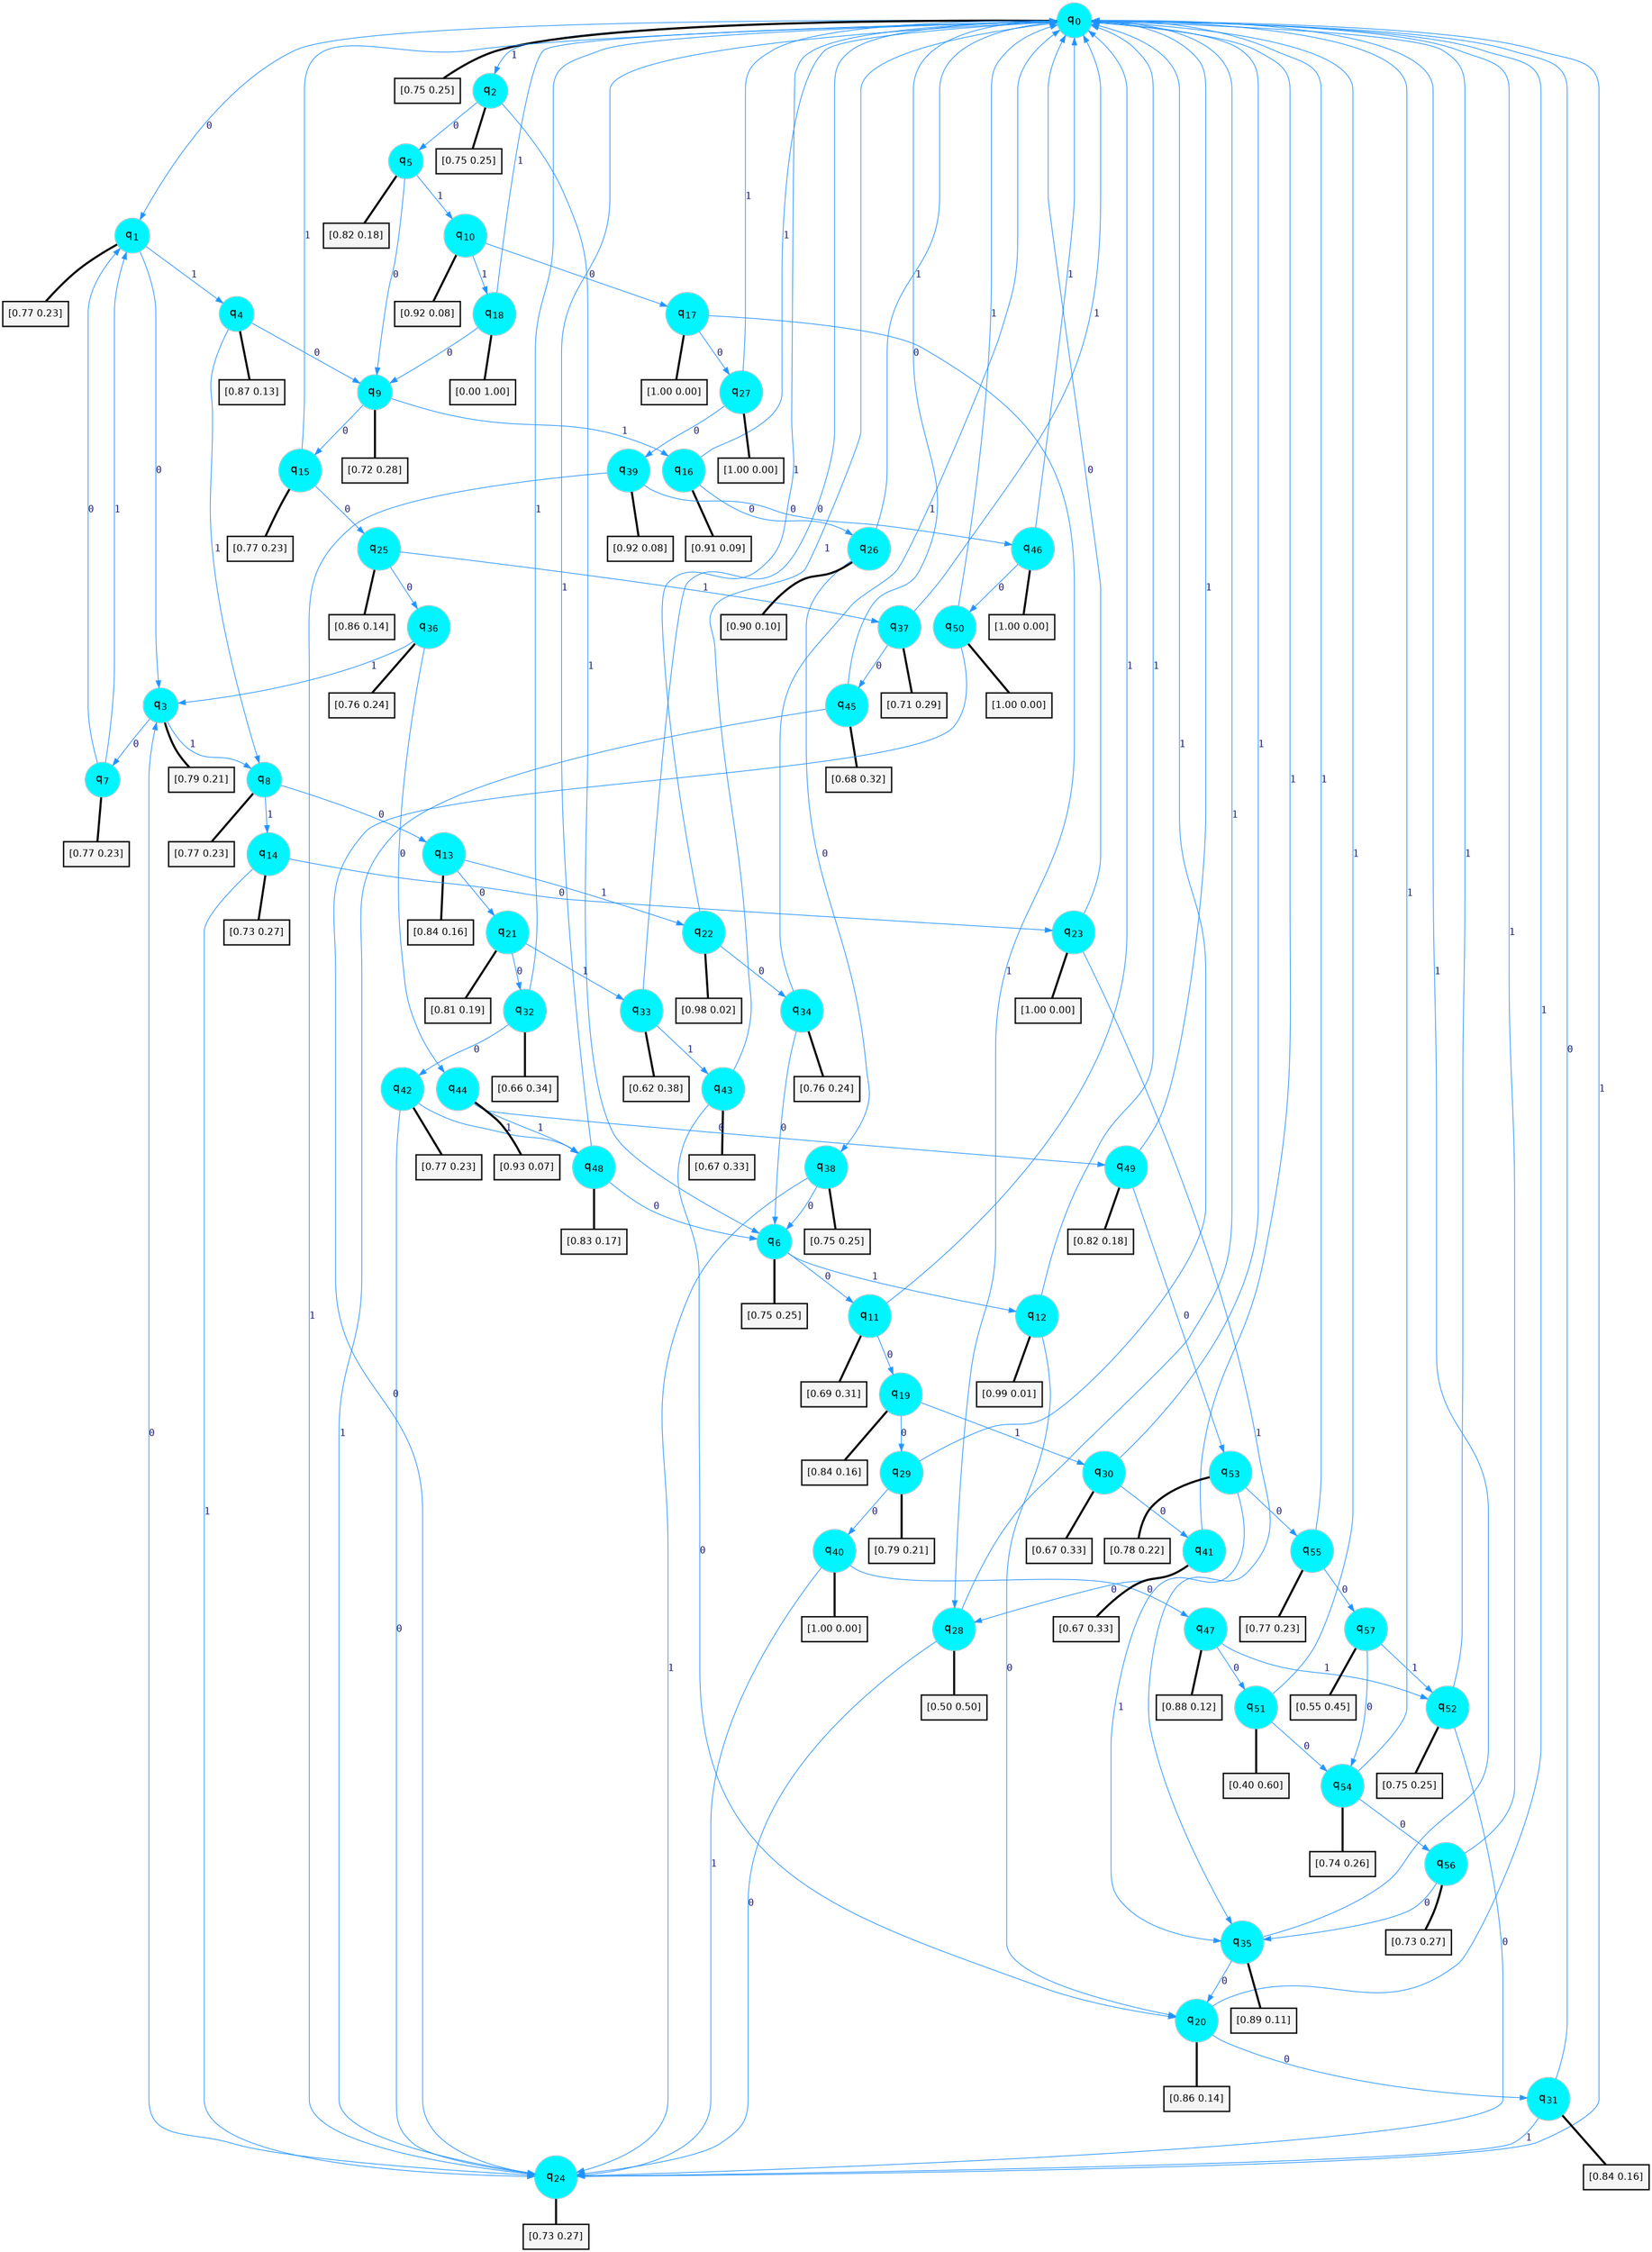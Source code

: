 digraph G {
graph [
bgcolor=transparent, dpi=300, rankdir=TD, size="40,25"];
node [
color=gray, fillcolor=turquoise1, fontcolor=black, fontname=Helvetica, fontsize=16, fontweight=bold, shape=circle, style=filled];
edge [
arrowsize=1, color=dodgerblue1, fontcolor=midnightblue, fontname=courier, fontweight=bold, penwidth=1, style=solid, weight=20];
0[label=<q<SUB>0</SUB>>];
1[label=<q<SUB>1</SUB>>];
2[label=<q<SUB>2</SUB>>];
3[label=<q<SUB>3</SUB>>];
4[label=<q<SUB>4</SUB>>];
5[label=<q<SUB>5</SUB>>];
6[label=<q<SUB>6</SUB>>];
7[label=<q<SUB>7</SUB>>];
8[label=<q<SUB>8</SUB>>];
9[label=<q<SUB>9</SUB>>];
10[label=<q<SUB>10</SUB>>];
11[label=<q<SUB>11</SUB>>];
12[label=<q<SUB>12</SUB>>];
13[label=<q<SUB>13</SUB>>];
14[label=<q<SUB>14</SUB>>];
15[label=<q<SUB>15</SUB>>];
16[label=<q<SUB>16</SUB>>];
17[label=<q<SUB>17</SUB>>];
18[label=<q<SUB>18</SUB>>];
19[label=<q<SUB>19</SUB>>];
20[label=<q<SUB>20</SUB>>];
21[label=<q<SUB>21</SUB>>];
22[label=<q<SUB>22</SUB>>];
23[label=<q<SUB>23</SUB>>];
24[label=<q<SUB>24</SUB>>];
25[label=<q<SUB>25</SUB>>];
26[label=<q<SUB>26</SUB>>];
27[label=<q<SUB>27</SUB>>];
28[label=<q<SUB>28</SUB>>];
29[label=<q<SUB>29</SUB>>];
30[label=<q<SUB>30</SUB>>];
31[label=<q<SUB>31</SUB>>];
32[label=<q<SUB>32</SUB>>];
33[label=<q<SUB>33</SUB>>];
34[label=<q<SUB>34</SUB>>];
35[label=<q<SUB>35</SUB>>];
36[label=<q<SUB>36</SUB>>];
37[label=<q<SUB>37</SUB>>];
38[label=<q<SUB>38</SUB>>];
39[label=<q<SUB>39</SUB>>];
40[label=<q<SUB>40</SUB>>];
41[label=<q<SUB>41</SUB>>];
42[label=<q<SUB>42</SUB>>];
43[label=<q<SUB>43</SUB>>];
44[label=<q<SUB>44</SUB>>];
45[label=<q<SUB>45</SUB>>];
46[label=<q<SUB>46</SUB>>];
47[label=<q<SUB>47</SUB>>];
48[label=<q<SUB>48</SUB>>];
49[label=<q<SUB>49</SUB>>];
50[label=<q<SUB>50</SUB>>];
51[label=<q<SUB>51</SUB>>];
52[label=<q<SUB>52</SUB>>];
53[label=<q<SUB>53</SUB>>];
54[label=<q<SUB>54</SUB>>];
55[label=<q<SUB>55</SUB>>];
56[label=<q<SUB>56</SUB>>];
57[label=<q<SUB>57</SUB>>];
58[label="[0.75 0.25]", shape=box,fontcolor=black, fontname=Helvetica, fontsize=14, penwidth=2, fillcolor=whitesmoke,color=black];
59[label="[0.77 0.23]", shape=box,fontcolor=black, fontname=Helvetica, fontsize=14, penwidth=2, fillcolor=whitesmoke,color=black];
60[label="[0.75 0.25]", shape=box,fontcolor=black, fontname=Helvetica, fontsize=14, penwidth=2, fillcolor=whitesmoke,color=black];
61[label="[0.79 0.21]", shape=box,fontcolor=black, fontname=Helvetica, fontsize=14, penwidth=2, fillcolor=whitesmoke,color=black];
62[label="[0.87 0.13]", shape=box,fontcolor=black, fontname=Helvetica, fontsize=14, penwidth=2, fillcolor=whitesmoke,color=black];
63[label="[0.82 0.18]", shape=box,fontcolor=black, fontname=Helvetica, fontsize=14, penwidth=2, fillcolor=whitesmoke,color=black];
64[label="[0.75 0.25]", shape=box,fontcolor=black, fontname=Helvetica, fontsize=14, penwidth=2, fillcolor=whitesmoke,color=black];
65[label="[0.77 0.23]", shape=box,fontcolor=black, fontname=Helvetica, fontsize=14, penwidth=2, fillcolor=whitesmoke,color=black];
66[label="[0.77 0.23]", shape=box,fontcolor=black, fontname=Helvetica, fontsize=14, penwidth=2, fillcolor=whitesmoke,color=black];
67[label="[0.72 0.28]", shape=box,fontcolor=black, fontname=Helvetica, fontsize=14, penwidth=2, fillcolor=whitesmoke,color=black];
68[label="[0.92 0.08]", shape=box,fontcolor=black, fontname=Helvetica, fontsize=14, penwidth=2, fillcolor=whitesmoke,color=black];
69[label="[0.69 0.31]", shape=box,fontcolor=black, fontname=Helvetica, fontsize=14, penwidth=2, fillcolor=whitesmoke,color=black];
70[label="[0.99 0.01]", shape=box,fontcolor=black, fontname=Helvetica, fontsize=14, penwidth=2, fillcolor=whitesmoke,color=black];
71[label="[0.84 0.16]", shape=box,fontcolor=black, fontname=Helvetica, fontsize=14, penwidth=2, fillcolor=whitesmoke,color=black];
72[label="[0.73 0.27]", shape=box,fontcolor=black, fontname=Helvetica, fontsize=14, penwidth=2, fillcolor=whitesmoke,color=black];
73[label="[0.77 0.23]", shape=box,fontcolor=black, fontname=Helvetica, fontsize=14, penwidth=2, fillcolor=whitesmoke,color=black];
74[label="[0.91 0.09]", shape=box,fontcolor=black, fontname=Helvetica, fontsize=14, penwidth=2, fillcolor=whitesmoke,color=black];
75[label="[1.00 0.00]", shape=box,fontcolor=black, fontname=Helvetica, fontsize=14, penwidth=2, fillcolor=whitesmoke,color=black];
76[label="[0.00 1.00]", shape=box,fontcolor=black, fontname=Helvetica, fontsize=14, penwidth=2, fillcolor=whitesmoke,color=black];
77[label="[0.84 0.16]", shape=box,fontcolor=black, fontname=Helvetica, fontsize=14, penwidth=2, fillcolor=whitesmoke,color=black];
78[label="[0.86 0.14]", shape=box,fontcolor=black, fontname=Helvetica, fontsize=14, penwidth=2, fillcolor=whitesmoke,color=black];
79[label="[0.81 0.19]", shape=box,fontcolor=black, fontname=Helvetica, fontsize=14, penwidth=2, fillcolor=whitesmoke,color=black];
80[label="[0.98 0.02]", shape=box,fontcolor=black, fontname=Helvetica, fontsize=14, penwidth=2, fillcolor=whitesmoke,color=black];
81[label="[1.00 0.00]", shape=box,fontcolor=black, fontname=Helvetica, fontsize=14, penwidth=2, fillcolor=whitesmoke,color=black];
82[label="[0.73 0.27]", shape=box,fontcolor=black, fontname=Helvetica, fontsize=14, penwidth=2, fillcolor=whitesmoke,color=black];
83[label="[0.86 0.14]", shape=box,fontcolor=black, fontname=Helvetica, fontsize=14, penwidth=2, fillcolor=whitesmoke,color=black];
84[label="[0.90 0.10]", shape=box,fontcolor=black, fontname=Helvetica, fontsize=14, penwidth=2, fillcolor=whitesmoke,color=black];
85[label="[1.00 0.00]", shape=box,fontcolor=black, fontname=Helvetica, fontsize=14, penwidth=2, fillcolor=whitesmoke,color=black];
86[label="[0.50 0.50]", shape=box,fontcolor=black, fontname=Helvetica, fontsize=14, penwidth=2, fillcolor=whitesmoke,color=black];
87[label="[0.79 0.21]", shape=box,fontcolor=black, fontname=Helvetica, fontsize=14, penwidth=2, fillcolor=whitesmoke,color=black];
88[label="[0.67 0.33]", shape=box,fontcolor=black, fontname=Helvetica, fontsize=14, penwidth=2, fillcolor=whitesmoke,color=black];
89[label="[0.84 0.16]", shape=box,fontcolor=black, fontname=Helvetica, fontsize=14, penwidth=2, fillcolor=whitesmoke,color=black];
90[label="[0.66 0.34]", shape=box,fontcolor=black, fontname=Helvetica, fontsize=14, penwidth=2, fillcolor=whitesmoke,color=black];
91[label="[0.62 0.38]", shape=box,fontcolor=black, fontname=Helvetica, fontsize=14, penwidth=2, fillcolor=whitesmoke,color=black];
92[label="[0.76 0.24]", shape=box,fontcolor=black, fontname=Helvetica, fontsize=14, penwidth=2, fillcolor=whitesmoke,color=black];
93[label="[0.89 0.11]", shape=box,fontcolor=black, fontname=Helvetica, fontsize=14, penwidth=2, fillcolor=whitesmoke,color=black];
94[label="[0.76 0.24]", shape=box,fontcolor=black, fontname=Helvetica, fontsize=14, penwidth=2, fillcolor=whitesmoke,color=black];
95[label="[0.71 0.29]", shape=box,fontcolor=black, fontname=Helvetica, fontsize=14, penwidth=2, fillcolor=whitesmoke,color=black];
96[label="[0.75 0.25]", shape=box,fontcolor=black, fontname=Helvetica, fontsize=14, penwidth=2, fillcolor=whitesmoke,color=black];
97[label="[0.92 0.08]", shape=box,fontcolor=black, fontname=Helvetica, fontsize=14, penwidth=2, fillcolor=whitesmoke,color=black];
98[label="[1.00 0.00]", shape=box,fontcolor=black, fontname=Helvetica, fontsize=14, penwidth=2, fillcolor=whitesmoke,color=black];
99[label="[0.67 0.33]", shape=box,fontcolor=black, fontname=Helvetica, fontsize=14, penwidth=2, fillcolor=whitesmoke,color=black];
100[label="[0.77 0.23]", shape=box,fontcolor=black, fontname=Helvetica, fontsize=14, penwidth=2, fillcolor=whitesmoke,color=black];
101[label="[0.67 0.33]", shape=box,fontcolor=black, fontname=Helvetica, fontsize=14, penwidth=2, fillcolor=whitesmoke,color=black];
102[label="[0.93 0.07]", shape=box,fontcolor=black, fontname=Helvetica, fontsize=14, penwidth=2, fillcolor=whitesmoke,color=black];
103[label="[0.68 0.32]", shape=box,fontcolor=black, fontname=Helvetica, fontsize=14, penwidth=2, fillcolor=whitesmoke,color=black];
104[label="[1.00 0.00]", shape=box,fontcolor=black, fontname=Helvetica, fontsize=14, penwidth=2, fillcolor=whitesmoke,color=black];
105[label="[0.88 0.12]", shape=box,fontcolor=black, fontname=Helvetica, fontsize=14, penwidth=2, fillcolor=whitesmoke,color=black];
106[label="[0.83 0.17]", shape=box,fontcolor=black, fontname=Helvetica, fontsize=14, penwidth=2, fillcolor=whitesmoke,color=black];
107[label="[0.82 0.18]", shape=box,fontcolor=black, fontname=Helvetica, fontsize=14, penwidth=2, fillcolor=whitesmoke,color=black];
108[label="[1.00 0.00]", shape=box,fontcolor=black, fontname=Helvetica, fontsize=14, penwidth=2, fillcolor=whitesmoke,color=black];
109[label="[0.40 0.60]", shape=box,fontcolor=black, fontname=Helvetica, fontsize=14, penwidth=2, fillcolor=whitesmoke,color=black];
110[label="[0.75 0.25]", shape=box,fontcolor=black, fontname=Helvetica, fontsize=14, penwidth=2, fillcolor=whitesmoke,color=black];
111[label="[0.78 0.22]", shape=box,fontcolor=black, fontname=Helvetica, fontsize=14, penwidth=2, fillcolor=whitesmoke,color=black];
112[label="[0.74 0.26]", shape=box,fontcolor=black, fontname=Helvetica, fontsize=14, penwidth=2, fillcolor=whitesmoke,color=black];
113[label="[0.77 0.23]", shape=box,fontcolor=black, fontname=Helvetica, fontsize=14, penwidth=2, fillcolor=whitesmoke,color=black];
114[label="[0.73 0.27]", shape=box,fontcolor=black, fontname=Helvetica, fontsize=14, penwidth=2, fillcolor=whitesmoke,color=black];
115[label="[0.55 0.45]", shape=box,fontcolor=black, fontname=Helvetica, fontsize=14, penwidth=2, fillcolor=whitesmoke,color=black];
0->1 [label=0];
0->2 [label=1];
0->58 [arrowhead=none, penwidth=3,color=black];
1->3 [label=0];
1->4 [label=1];
1->59 [arrowhead=none, penwidth=3,color=black];
2->5 [label=0];
2->6 [label=1];
2->60 [arrowhead=none, penwidth=3,color=black];
3->7 [label=0];
3->8 [label=1];
3->61 [arrowhead=none, penwidth=3,color=black];
4->9 [label=0];
4->8 [label=1];
4->62 [arrowhead=none, penwidth=3,color=black];
5->9 [label=0];
5->10 [label=1];
5->63 [arrowhead=none, penwidth=3,color=black];
6->11 [label=0];
6->12 [label=1];
6->64 [arrowhead=none, penwidth=3,color=black];
7->1 [label=0];
7->1 [label=1];
7->65 [arrowhead=none, penwidth=3,color=black];
8->13 [label=0];
8->14 [label=1];
8->66 [arrowhead=none, penwidth=3,color=black];
9->15 [label=0];
9->16 [label=1];
9->67 [arrowhead=none, penwidth=3,color=black];
10->17 [label=0];
10->18 [label=1];
10->68 [arrowhead=none, penwidth=3,color=black];
11->19 [label=0];
11->0 [label=1];
11->69 [arrowhead=none, penwidth=3,color=black];
12->20 [label=0];
12->0 [label=1];
12->70 [arrowhead=none, penwidth=3,color=black];
13->21 [label=0];
13->22 [label=1];
13->71 [arrowhead=none, penwidth=3,color=black];
14->23 [label=0];
14->24 [label=1];
14->72 [arrowhead=none, penwidth=3,color=black];
15->25 [label=0];
15->0 [label=1];
15->73 [arrowhead=none, penwidth=3,color=black];
16->26 [label=0];
16->0 [label=1];
16->74 [arrowhead=none, penwidth=3,color=black];
17->27 [label=0];
17->28 [label=1];
17->75 [arrowhead=none, penwidth=3,color=black];
18->9 [label=0];
18->0 [label=1];
18->76 [arrowhead=none, penwidth=3,color=black];
19->29 [label=0];
19->30 [label=1];
19->77 [arrowhead=none, penwidth=3,color=black];
20->31 [label=0];
20->0 [label=1];
20->78 [arrowhead=none, penwidth=3,color=black];
21->32 [label=0];
21->33 [label=1];
21->79 [arrowhead=none, penwidth=3,color=black];
22->34 [label=0];
22->0 [label=1];
22->80 [arrowhead=none, penwidth=3,color=black];
23->0 [label=0];
23->35 [label=1];
23->81 [arrowhead=none, penwidth=3,color=black];
24->3 [label=0];
24->0 [label=1];
24->82 [arrowhead=none, penwidth=3,color=black];
25->36 [label=0];
25->37 [label=1];
25->83 [arrowhead=none, penwidth=3,color=black];
26->38 [label=0];
26->0 [label=1];
26->84 [arrowhead=none, penwidth=3,color=black];
27->39 [label=0];
27->0 [label=1];
27->85 [arrowhead=none, penwidth=3,color=black];
28->24 [label=0];
28->0 [label=1];
28->86 [arrowhead=none, penwidth=3,color=black];
29->40 [label=0];
29->0 [label=1];
29->87 [arrowhead=none, penwidth=3,color=black];
30->41 [label=0];
30->0 [label=1];
30->88 [arrowhead=none, penwidth=3,color=black];
31->0 [label=0];
31->24 [label=1];
31->89 [arrowhead=none, penwidth=3,color=black];
32->42 [label=0];
32->0 [label=1];
32->90 [arrowhead=none, penwidth=3,color=black];
33->0 [label=0];
33->43 [label=1];
33->91 [arrowhead=none, penwidth=3,color=black];
34->6 [label=0];
34->0 [label=1];
34->92 [arrowhead=none, penwidth=3,color=black];
35->20 [label=0];
35->0 [label=1];
35->93 [arrowhead=none, penwidth=3,color=black];
36->44 [label=0];
36->3 [label=1];
36->94 [arrowhead=none, penwidth=3,color=black];
37->45 [label=0];
37->0 [label=1];
37->95 [arrowhead=none, penwidth=3,color=black];
38->6 [label=0];
38->24 [label=1];
38->96 [arrowhead=none, penwidth=3,color=black];
39->46 [label=0];
39->24 [label=1];
39->97 [arrowhead=none, penwidth=3,color=black];
40->47 [label=0];
40->24 [label=1];
40->98 [arrowhead=none, penwidth=3,color=black];
41->28 [label=0];
41->0 [label=1];
41->99 [arrowhead=none, penwidth=3,color=black];
42->24 [label=0];
42->48 [label=1];
42->100 [arrowhead=none, penwidth=3,color=black];
43->20 [label=0];
43->0 [label=1];
43->101 [arrowhead=none, penwidth=3,color=black];
44->49 [label=0];
44->48 [label=1];
44->102 [arrowhead=none, penwidth=3,color=black];
45->0 [label=0];
45->24 [label=1];
45->103 [arrowhead=none, penwidth=3,color=black];
46->50 [label=0];
46->0 [label=1];
46->104 [arrowhead=none, penwidth=3,color=black];
47->51 [label=0];
47->52 [label=1];
47->105 [arrowhead=none, penwidth=3,color=black];
48->6 [label=0];
48->0 [label=1];
48->106 [arrowhead=none, penwidth=3,color=black];
49->53 [label=0];
49->0 [label=1];
49->107 [arrowhead=none, penwidth=3,color=black];
50->24 [label=0];
50->0 [label=1];
50->108 [arrowhead=none, penwidth=3,color=black];
51->54 [label=0];
51->0 [label=1];
51->109 [arrowhead=none, penwidth=3,color=black];
52->24 [label=0];
52->0 [label=1];
52->110 [arrowhead=none, penwidth=3,color=black];
53->55 [label=0];
53->35 [label=1];
53->111 [arrowhead=none, penwidth=3,color=black];
54->56 [label=0];
54->0 [label=1];
54->112 [arrowhead=none, penwidth=3,color=black];
55->57 [label=0];
55->0 [label=1];
55->113 [arrowhead=none, penwidth=3,color=black];
56->35 [label=0];
56->0 [label=1];
56->114 [arrowhead=none, penwidth=3,color=black];
57->54 [label=0];
57->52 [label=1];
57->115 [arrowhead=none, penwidth=3,color=black];
}
